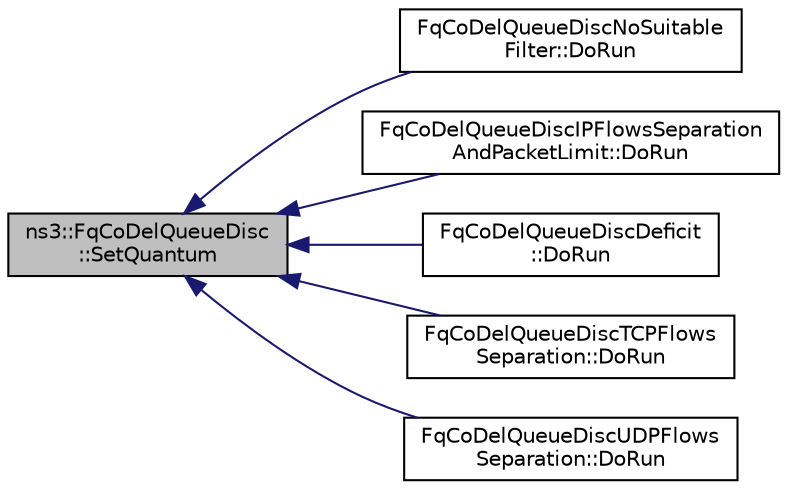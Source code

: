digraph "ns3::FqCoDelQueueDisc::SetQuantum"
{
  edge [fontname="Helvetica",fontsize="10",labelfontname="Helvetica",labelfontsize="10"];
  node [fontname="Helvetica",fontsize="10",shape=record];
  rankdir="LR";
  Node1 [label="ns3::FqCoDelQueueDisc\l::SetQuantum",height=0.2,width=0.4,color="black", fillcolor="grey75", style="filled", fontcolor="black"];
  Node1 -> Node2 [dir="back",color="midnightblue",fontsize="10",style="solid"];
  Node2 [label="FqCoDelQueueDiscNoSuitable\lFilter::DoRun",height=0.2,width=0.4,color="black", fillcolor="white", style="filled",URL="$db/d6e/classFqCoDelQueueDiscNoSuitableFilter.html#a625c4de524420e110231db0610c34526",tooltip="Implementation to actually run this TestCase. "];
  Node1 -> Node3 [dir="back",color="midnightblue",fontsize="10",style="solid"];
  Node3 [label="FqCoDelQueueDiscIPFlowsSeparation\lAndPacketLimit::DoRun",height=0.2,width=0.4,color="black", fillcolor="white", style="filled",URL="$d0/dcb/classFqCoDelQueueDiscIPFlowsSeparationAndPacketLimit.html#afc60f270315ee2655e79ac8b8e2bb21b",tooltip="Implementation to actually run this TestCase. "];
  Node1 -> Node4 [dir="back",color="midnightblue",fontsize="10",style="solid"];
  Node4 [label="FqCoDelQueueDiscDeficit\l::DoRun",height=0.2,width=0.4,color="black", fillcolor="white", style="filled",URL="$df/dbf/classFqCoDelQueueDiscDeficit.html#a9172161f28767de8a6893a8e0e320538",tooltip="Implementation to actually run this TestCase. "];
  Node1 -> Node5 [dir="back",color="midnightblue",fontsize="10",style="solid"];
  Node5 [label="FqCoDelQueueDiscTCPFlows\lSeparation::DoRun",height=0.2,width=0.4,color="black", fillcolor="white", style="filled",URL="$d9/d12/classFqCoDelQueueDiscTCPFlowsSeparation.html#aedd5fa8cebf49f8414f9fd1856313887",tooltip="Implementation to actually run this TestCase. "];
  Node1 -> Node6 [dir="back",color="midnightblue",fontsize="10",style="solid"];
  Node6 [label="FqCoDelQueueDiscUDPFlows\lSeparation::DoRun",height=0.2,width=0.4,color="black", fillcolor="white", style="filled",URL="$d8/dad/classFqCoDelQueueDiscUDPFlowsSeparation.html#a9a290a3d299c1bdef1daac72ce8d4919",tooltip="Implementation to actually run this TestCase. "];
}
